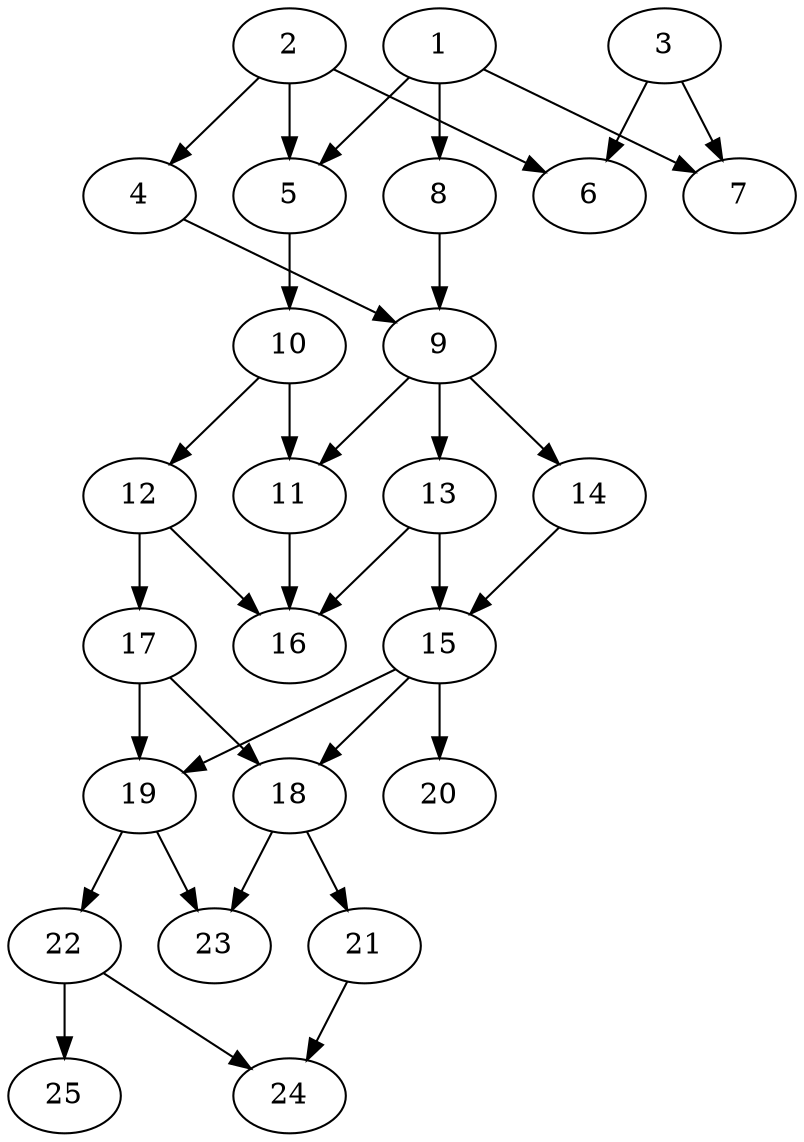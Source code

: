 // DAG automatically generated by daggen at Thu Oct  3 14:00:39 2019
// ./daggen --dot -n 25 --ccr 0.3 --fat 0.5 --regular 0.5 --density 0.6 --mindata 5242880 --maxdata 52428800 
digraph G {
  1 [size="26456747", alpha="0.08", expect_size="7937024"] 
  1 -> 5 [size ="7937024"]
  1 -> 7 [size ="7937024"]
  1 -> 8 [size ="7937024"]
  2 [size="135939413", alpha="0.01", expect_size="40781824"] 
  2 -> 4 [size ="40781824"]
  2 -> 5 [size ="40781824"]
  2 -> 6 [size ="40781824"]
  3 [size="89743360", alpha="0.10", expect_size="26923008"] 
  3 -> 6 [size ="26923008"]
  3 -> 7 [size ="26923008"]
  4 [size="153705813", alpha="0.00", expect_size="46111744"] 
  4 -> 9 [size ="46111744"]
  5 [size="51653973", alpha="0.01", expect_size="15496192"] 
  5 -> 10 [size ="15496192"]
  6 [size="130153813", alpha="0.13", expect_size="39046144"] 
  7 [size="19923627", alpha="0.06", expect_size="5977088"] 
  8 [size="91654827", alpha="0.12", expect_size="27496448"] 
  8 -> 9 [size ="27496448"]
  9 [size="81660587", alpha="0.02", expect_size="24498176"] 
  9 -> 11 [size ="24498176"]
  9 -> 13 [size ="24498176"]
  9 -> 14 [size ="24498176"]
  10 [size="130211840", alpha="0.10", expect_size="39063552"] 
  10 -> 11 [size ="39063552"]
  10 -> 12 [size ="39063552"]
  11 [size="41601707", alpha="0.15", expect_size="12480512"] 
  11 -> 16 [size ="12480512"]
  12 [size="107168427", alpha="0.19", expect_size="32150528"] 
  12 -> 16 [size ="32150528"]
  12 -> 17 [size ="32150528"]
  13 [size="111458987", alpha="0.20", expect_size="33437696"] 
  13 -> 15 [size ="33437696"]
  13 -> 16 [size ="33437696"]
  14 [size="35488427", alpha="0.04", expect_size="10646528"] 
  14 -> 15 [size ="10646528"]
  15 [size="38229333", alpha="0.00", expect_size="11468800"] 
  15 -> 18 [size ="11468800"]
  15 -> 19 [size ="11468800"]
  15 -> 20 [size ="11468800"]
  16 [size="48097280", alpha="0.06", expect_size="14429184"] 
  17 [size="150411947", alpha="0.18", expect_size="45123584"] 
  17 -> 18 [size ="45123584"]
  17 -> 19 [size ="45123584"]
  18 [size="38860800", alpha="0.04", expect_size="11658240"] 
  18 -> 21 [size ="11658240"]
  18 -> 23 [size ="11658240"]
  19 [size="132164267", alpha="0.11", expect_size="39649280"] 
  19 -> 22 [size ="39649280"]
  19 -> 23 [size ="39649280"]
  20 [size="150415360", alpha="0.05", expect_size="45124608"] 
  21 [size="75407360", alpha="0.20", expect_size="22622208"] 
  21 -> 24 [size ="22622208"]
  22 [size="39854080", alpha="0.10", expect_size="11956224"] 
  22 -> 24 [size ="11956224"]
  22 -> 25 [size ="11956224"]
  23 [size="28057600", alpha="0.09", expect_size="8417280"] 
  24 [size="27026773", alpha="0.05", expect_size="8108032"] 
  25 [size="56217600", alpha="0.06", expect_size="16865280"] 
}
